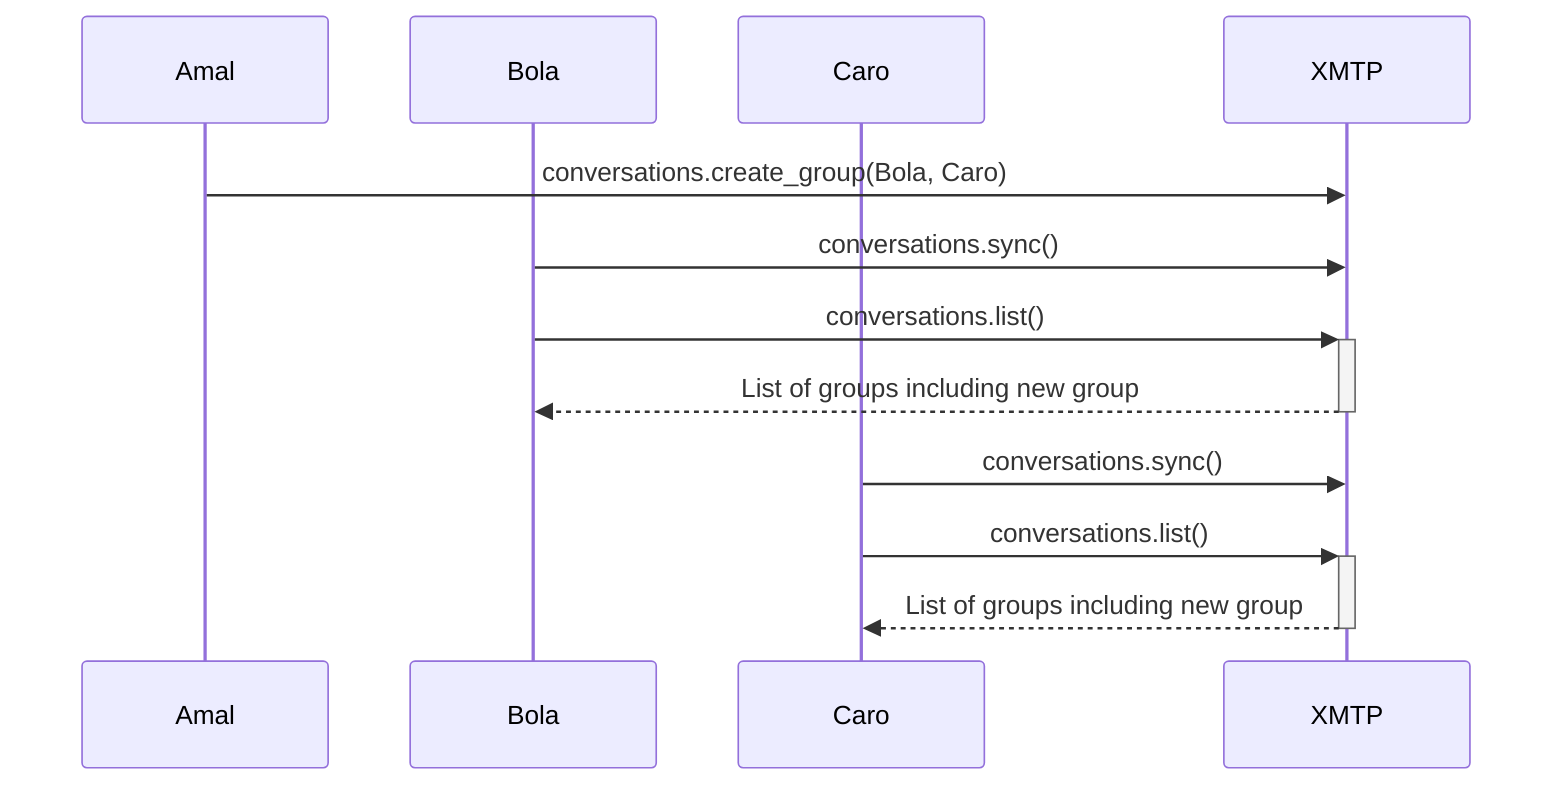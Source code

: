 sequenceDiagram
    participant Amal
    participant Bola
    participant Caro
    participant XMTP

    Amal->>XMTP: conversations.create_group(Bola, Caro)
    Bola->>XMTP: conversations.sync()
    Bola->>+XMTP: conversations.list()
    XMTP-->>-Bola: List of groups including new group
    Caro->>XMTP: conversations.sync()
    Caro->>+XMTP: conversations.list()
    XMTP-->>-Caro: List of groups including new group